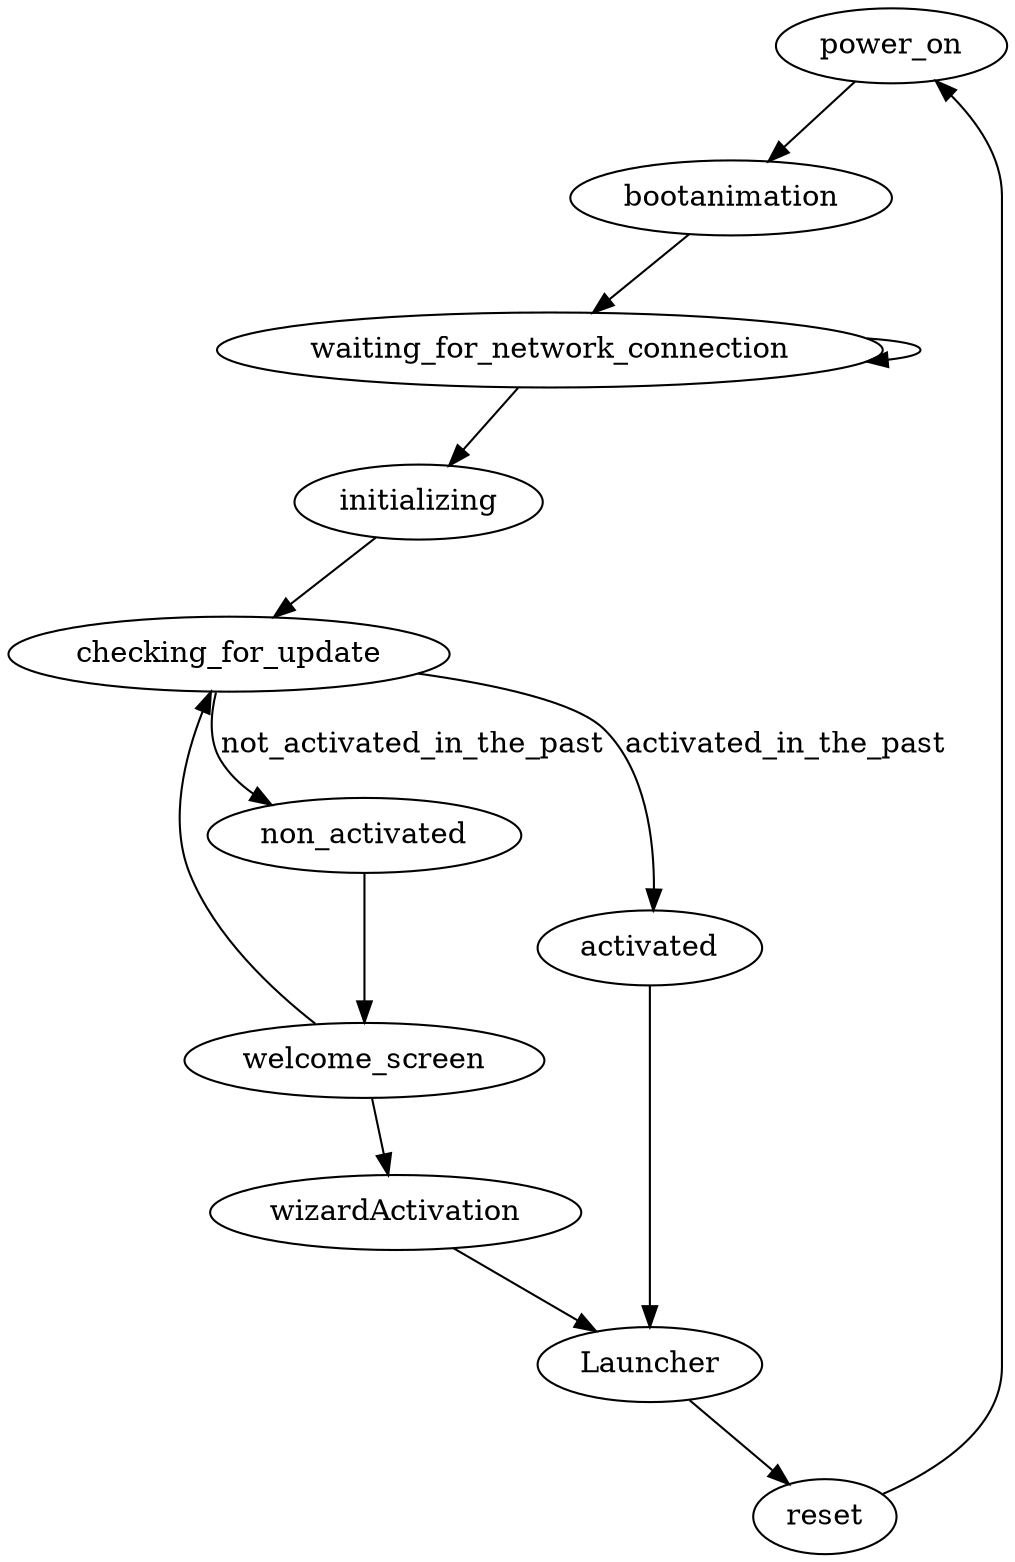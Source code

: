 digraph{
    power_on, reset
    non_activated
    activated
    welcome_screen
    wizardActivation
    Launcher
    initializing
    checking_for_update

    power_on ->
    bootanimation ->
    waiting_for_network_connection ->
    initializing -> checking_for_update
    checking_for_update -> non_activated [label=not_activated_in_the_past]
    checking_for_update -> activated [label=activated_in_the_past]

    waiting_for_network_connection -> waiting_for_network_connection

    non_activated ->
    welcome_screen ->
    wizardActivation

    welcome_screen -> checking_for_update

    wizardActivation -> Launcher
    activated -> Launcher

    Launcher ->
    reset ->
    power_on
}
